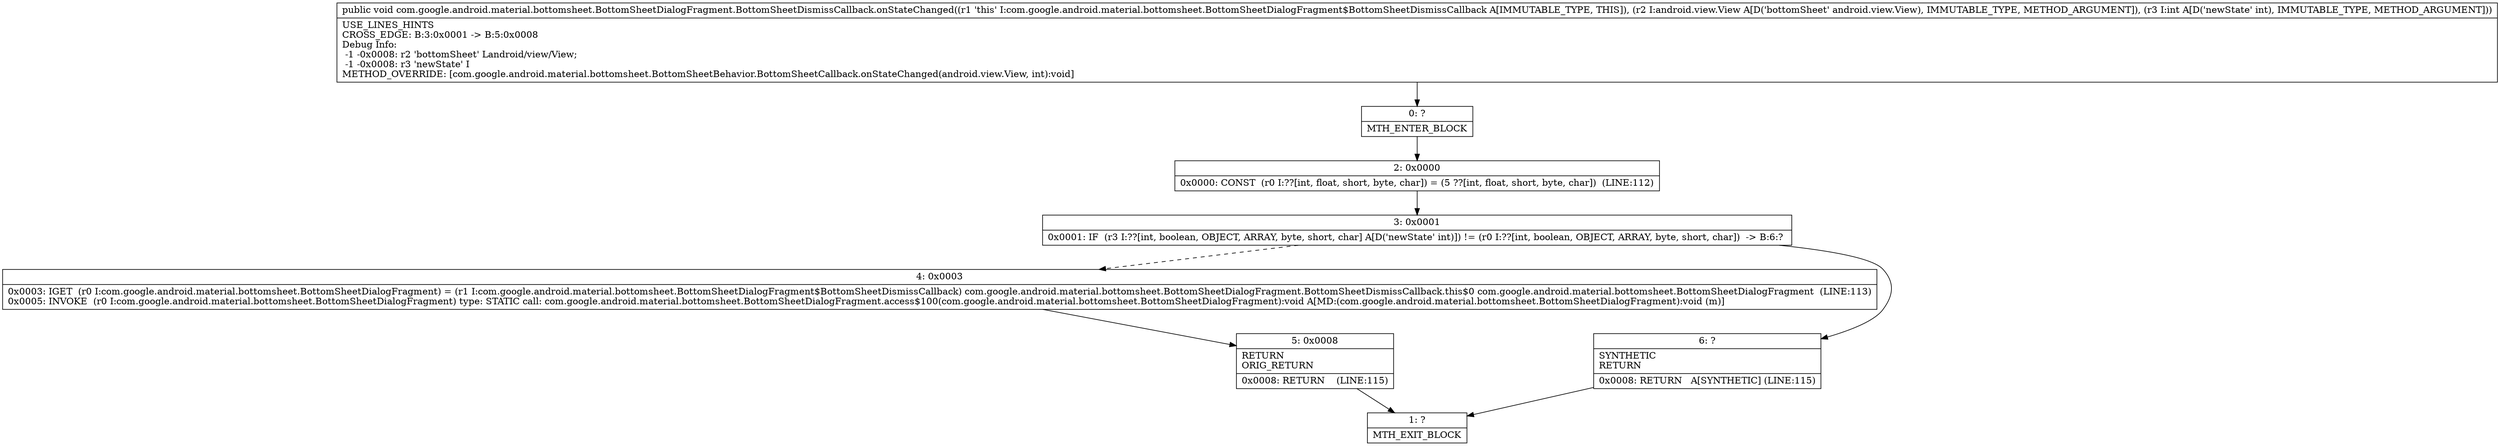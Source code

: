 digraph "CFG forcom.google.android.material.bottomsheet.BottomSheetDialogFragment.BottomSheetDismissCallback.onStateChanged(Landroid\/view\/View;I)V" {
Node_0 [shape=record,label="{0\:\ ?|MTH_ENTER_BLOCK\l}"];
Node_2 [shape=record,label="{2\:\ 0x0000|0x0000: CONST  (r0 I:??[int, float, short, byte, char]) = (5 ??[int, float, short, byte, char])  (LINE:112)\l}"];
Node_3 [shape=record,label="{3\:\ 0x0001|0x0001: IF  (r3 I:??[int, boolean, OBJECT, ARRAY, byte, short, char] A[D('newState' int)]) != (r0 I:??[int, boolean, OBJECT, ARRAY, byte, short, char])  \-\> B:6:? \l}"];
Node_4 [shape=record,label="{4\:\ 0x0003|0x0003: IGET  (r0 I:com.google.android.material.bottomsheet.BottomSheetDialogFragment) = (r1 I:com.google.android.material.bottomsheet.BottomSheetDialogFragment$BottomSheetDismissCallback) com.google.android.material.bottomsheet.BottomSheetDialogFragment.BottomSheetDismissCallback.this$0 com.google.android.material.bottomsheet.BottomSheetDialogFragment  (LINE:113)\l0x0005: INVOKE  (r0 I:com.google.android.material.bottomsheet.BottomSheetDialogFragment) type: STATIC call: com.google.android.material.bottomsheet.BottomSheetDialogFragment.access$100(com.google.android.material.bottomsheet.BottomSheetDialogFragment):void A[MD:(com.google.android.material.bottomsheet.BottomSheetDialogFragment):void (m)]\l}"];
Node_5 [shape=record,label="{5\:\ 0x0008|RETURN\lORIG_RETURN\l|0x0008: RETURN    (LINE:115)\l}"];
Node_1 [shape=record,label="{1\:\ ?|MTH_EXIT_BLOCK\l}"];
Node_6 [shape=record,label="{6\:\ ?|SYNTHETIC\lRETURN\l|0x0008: RETURN   A[SYNTHETIC] (LINE:115)\l}"];
MethodNode[shape=record,label="{public void com.google.android.material.bottomsheet.BottomSheetDialogFragment.BottomSheetDismissCallback.onStateChanged((r1 'this' I:com.google.android.material.bottomsheet.BottomSheetDialogFragment$BottomSheetDismissCallback A[IMMUTABLE_TYPE, THIS]), (r2 I:android.view.View A[D('bottomSheet' android.view.View), IMMUTABLE_TYPE, METHOD_ARGUMENT]), (r3 I:int A[D('newState' int), IMMUTABLE_TYPE, METHOD_ARGUMENT]))  | USE_LINES_HINTS\lCROSS_EDGE: B:3:0x0001 \-\> B:5:0x0008\lDebug Info:\l  \-1 \-0x0008: r2 'bottomSheet' Landroid\/view\/View;\l  \-1 \-0x0008: r3 'newState' I\lMETHOD_OVERRIDE: [com.google.android.material.bottomsheet.BottomSheetBehavior.BottomSheetCallback.onStateChanged(android.view.View, int):void]\l}"];
MethodNode -> Node_0;Node_0 -> Node_2;
Node_2 -> Node_3;
Node_3 -> Node_4[style=dashed];
Node_3 -> Node_6;
Node_4 -> Node_5;
Node_5 -> Node_1;
Node_6 -> Node_1;
}

